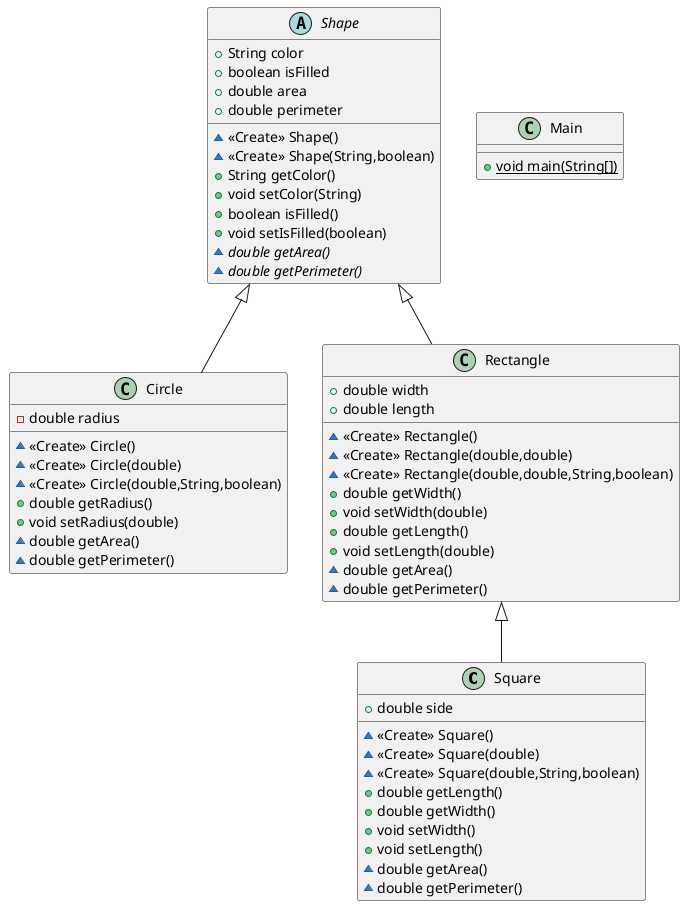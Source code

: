 @startuml
class Square {
+ double side
~ <<Create>> Square()
~ <<Create>> Square(double)
~ <<Create>> Square(double,String,boolean)
+ double getLength()
+ double getWidth()
+ void setWidth()
+ void setLength()
~ double getArea()
~ double getPerimeter()
}
abstract class Shape {
+ String color
+ boolean isFilled
+ double area
+ double perimeter
~ <<Create>> Shape()
~ <<Create>> Shape(String,boolean)
+ String getColor()
+ void setColor(String)
+ boolean isFilled()
+ void setIsFilled(boolean)
~ {abstract}double getArea()
~ {abstract}double getPerimeter()
}
class Circle {
- double radius
~ <<Create>> Circle()
~ <<Create>> Circle(double)
~ <<Create>> Circle(double,String,boolean)
+ double getRadius()
+ void setRadius(double)
~ double getArea()
~ double getPerimeter()
}
class Rectangle {
+ double width
+ double length
~ <<Create>> Rectangle()
~ <<Create>> Rectangle(double,double)
~ <<Create>> Rectangle(double,double,String,boolean)
+ double getWidth()
+ void setWidth(double)
+ double getLength()
+ void setLength(double)
~ double getArea()
~ double getPerimeter()
}
class Main {
+ {static} void main(String[])
}


Rectangle <|-- Square
Shape <|-- Circle
Shape <|-- Rectangle
@enduml